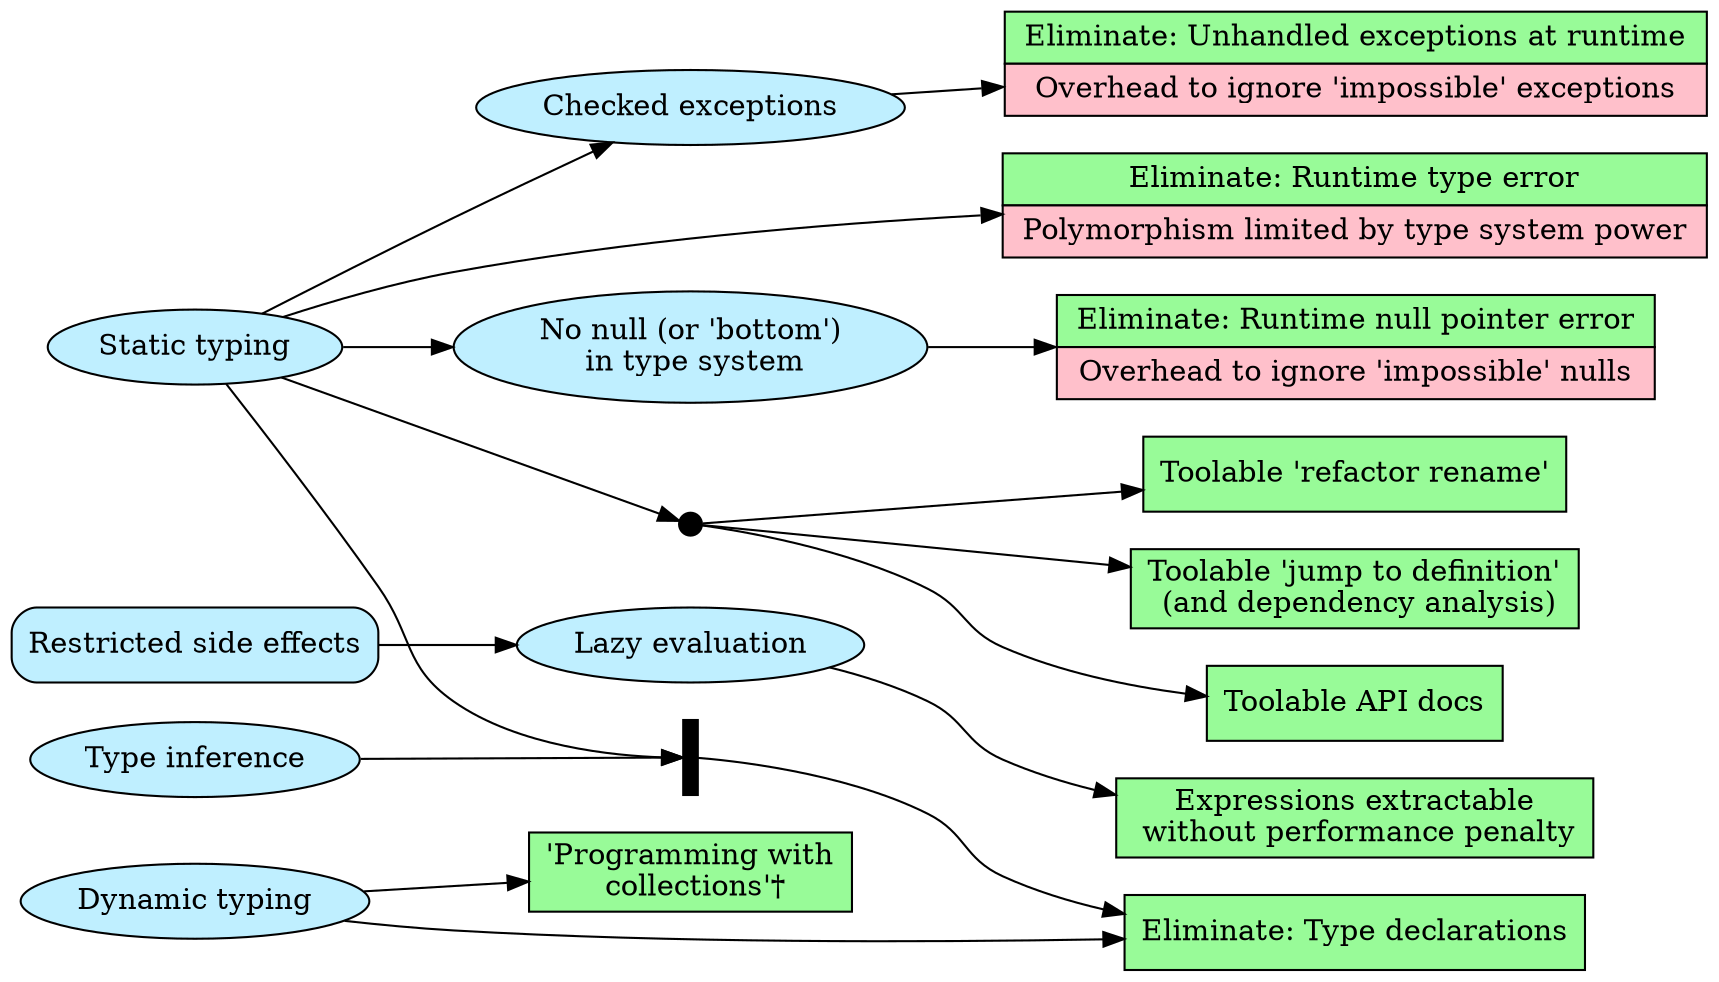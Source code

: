 /*
 * [] Languages: L_HASKELL, L_JAVA, L_CPP, L_OBJC, L_PYTHON, L_RUBY, L_LISP
 */

digraph "Language Properties" {
    graph [rankdir = LR]                                // layout algorithm
    graph [fontname="ArialRoundedMTBold", fontsize=16]  // header font
    graph [dpi=72]
    graph [margin=-.2, color=white]                     // trim edges
    node [style=filled, fillcolor=white]                // nodes default to filled
    
    /* Node Properties */
    
    // Layout hacking
    StaticTyping
    
    ST_TI    [shape=box, width=.1, label="", style=filled, fillcolor=black]
    
    // Layout hacking
    ST_TOOL  [shape=circle, width=.15, label="", style=filled, fillcolor=black]
    
    /* Edges */
    
    subgraph "cluster-1" {
        //label="Type System"
        
        // Labels & Styles
        RestrictEffects     [label="Restricted side effects", fillcolor=lightblue1, shape=Mrecord]  // L_HASKELL
        LazyEval            [label="Lazy evaluation", fillcolor=lightblue1]                         // L_HASKELL
        ExtractExpr         [label="Expressions extractable\n without performance penalty",
            fillcolor=palegreen, shape=box]                                                         // L_HASKELL
        StaticTyping        [label="Static typing", fillcolor=lightblue1]                           // L_HASKELL, L_JAVA, L_CPP, L_OBJC
        ToolableJumpToDef   [label="Toolable 'jump to definition'\n (and dependency analysis)",
            fillcolor=palegreen, shape=box]                                                         // L_HASKELL, L_JAVA, L_CPP, L_OBJC
        ToolableRefactorRename  [label="Toolable 'refactor rename'",
            fillcolor=palegreen, shape=box]                                                         // L_HASKELL, L_JAVA, L_CPP, L_OBJC
        ToolableApiDocs     [label="Toolable API docs", fillcolor=palegreen, shape=box]             // L_HASKELL, L_JAVA, L_CPP, L_OBJC
        NoNull              [label="No null (or 'bottom')\n in type system", fillcolor=lightblue1]  // L_HASKELL
        ElimRuntimeNullError [shape=none, margin=0, label=<
            <table border="0" cellborder="1" cellspacing="0" cellpadding="4">
                <tr><td bgcolor="palegreen"> Eliminate: Runtime null pointer error </td></tr>
                <tr><td bgcolor="pink"> Overhead to ignore 'impossible' nulls </td></tr>
            </table>>]                                                                              // L_HASKELL
        ElimRuntimeTypeError [shape=none, margin=0, label=<
            <table border="0" cellborder="1" cellspacing="0" cellpadding="4">
                <tr><td bgcolor="palegreen"> Eliminate: Runtime type error </td></tr>
                <tr><td bgcolor="pink"> Polymorphism limited by type system power </td></tr>
            </table>>]                                                                              // L_HASKELL
        CheckedExceptions   [label="Checked exceptions", fillcolor=lightblue1]                      //            L_JAVA
        ElimRuntimeUnhandledException [shape=none, margin=0, label=<
            <table border="0" cellborder="1" cellspacing="0" cellpadding="4">
                <tr><td bgcolor="palegreen"> Eliminate: Unhandled exceptions at runtime </td></tr>
                <tr><td bgcolor="pink"> Overhead to ignore 'impossible' exceptions </td></tr>
            </table>>]                                                                              //            L_JAVA
        TypeInference       [label="Type inference", fillcolor=lightblue1]                          // L_HASKELL
        ElimTypeDecls       [label="Eliminate: Type declarations", fillcolor=palegreen, shape=box]  // L_HASKELL,                        L_PYTHON, L_RUBY, L_LISP
        DynamicTyping       [label="Dynamic typing", fillcolor=lightblue1]                          //                                   L_PYTHON, L_RUBY, L_LISP
        ProgWithCollections [label="'Programming with\n collections'†",
            fillcolor=palegreen, shape=box]                                                         //                                   L_PYTHON, L_RUBY, L_LISP
        
        // Nodes & Edges
        RestrictEffects -> LazyEval -> ExtractExpr
        StaticTyping -> ElimRuntimeTypeError
        StaticTyping  -> ST_TI
        TypeInference -> ST_TI -> ElimTypeDecls
        StaticTyping -> NoNull -> ElimRuntimeNullError
        StaticTyping -> CheckedExceptions -> ElimRuntimeUnhandledException
        StaticTyping -> ST_TOOL -> ToolableJumpToDef
                        ST_TOOL -> ToolableRefactorRename
                        ST_TOOL -> ToolableApiDocs
        DynamicTyping -> ElimTypeDecls
        DynamicTyping -> ProgWithCollections
        
        // Layout hacking
        // (Nodes should be adjacent)
        //RestrictEffects -> DynamicTyping [style=invis]
        
        subgraph { rank=source
            RestrictEffects StaticTyping TypeInference DynamicTyping
        }
        
        subgraph { rank=sink
            ExtractExpr ElimRuntimeTypeError ElimTypeDecls
            ElimRuntimeNullError ElimRuntimeUnhandledException
            ToolableJumpToDef ToolableRefactorRename ToolableApiDocs
        }
    }
}
